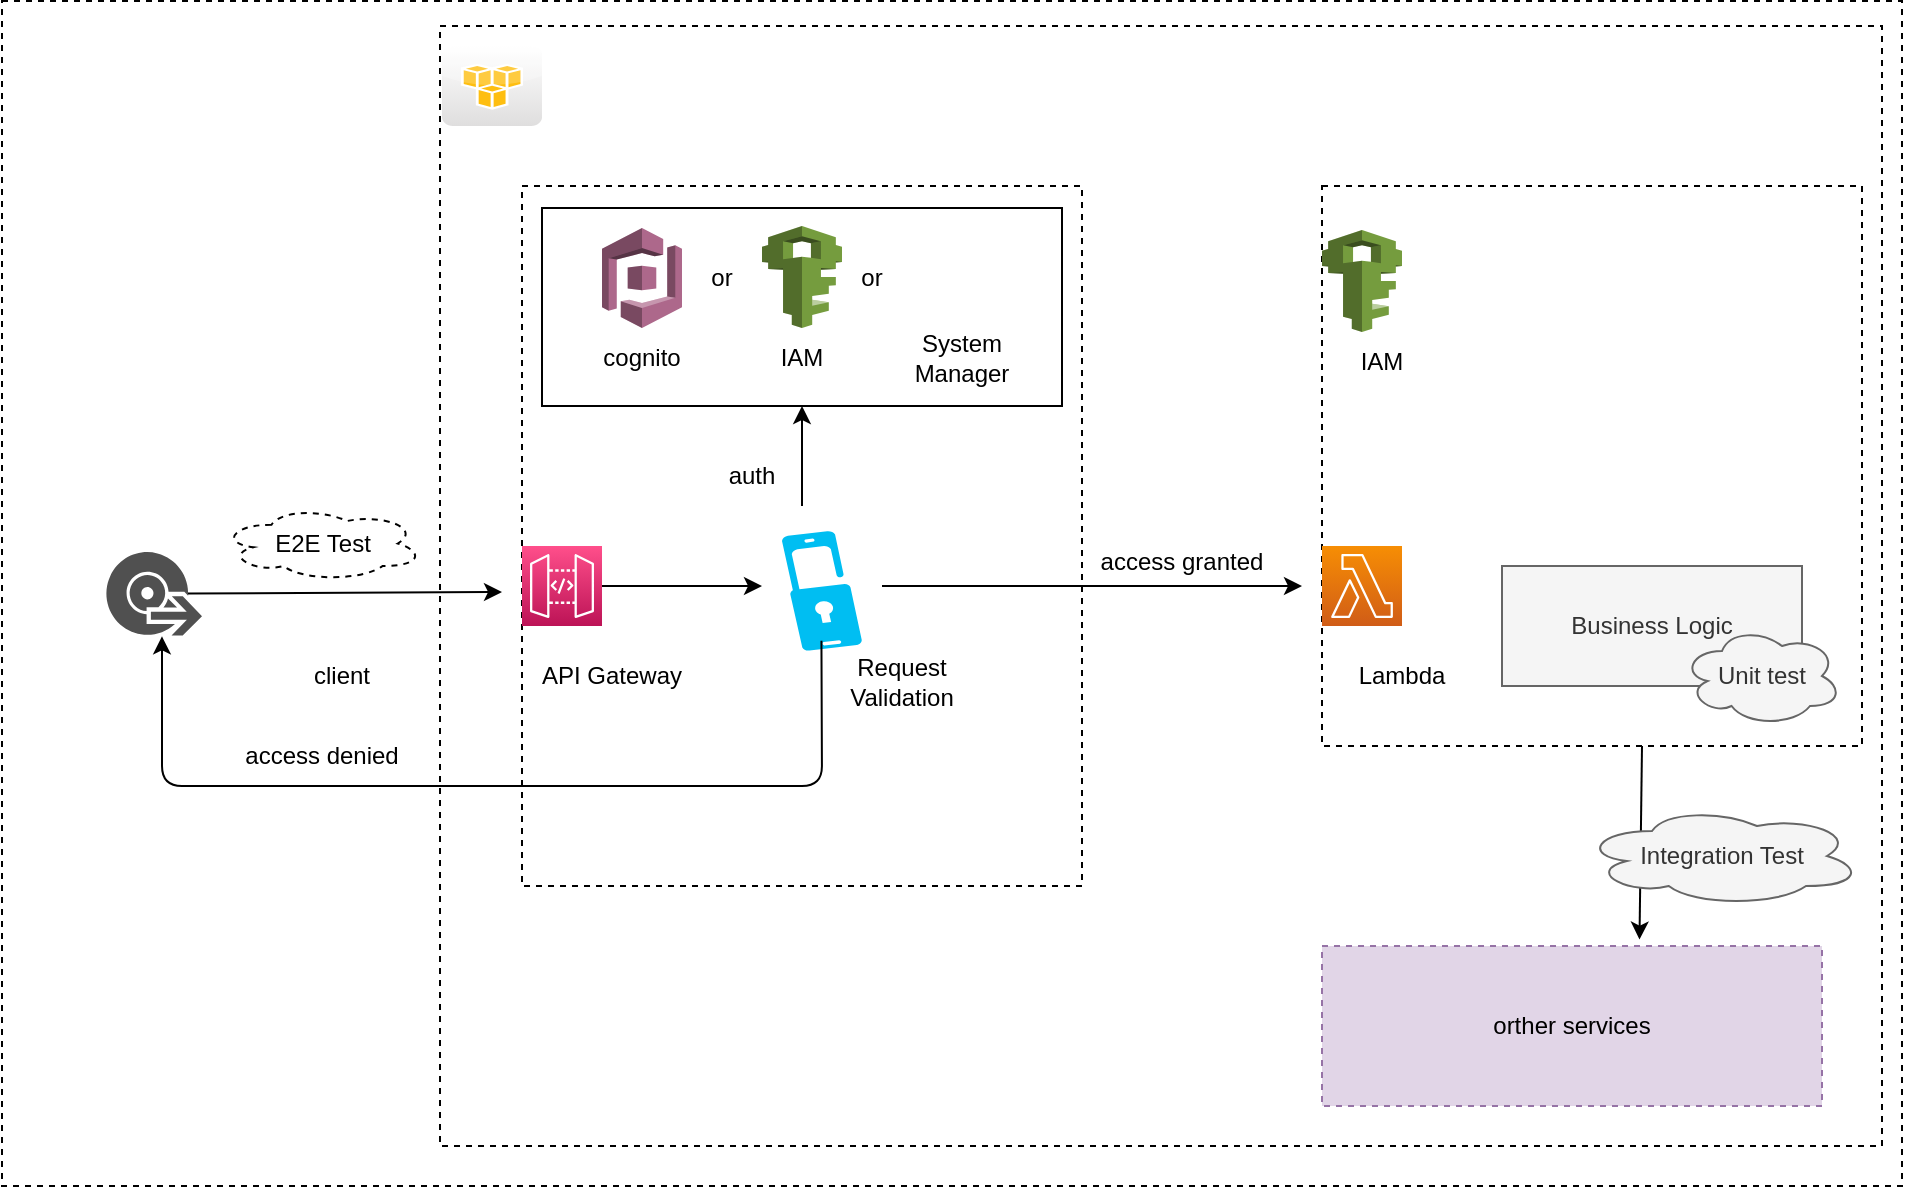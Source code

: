 <mxfile>
    <diagram id="NfX02L-r47V-rbyEfhdL" name="api-gateway-apis">
        <mxGraphModel dx="1938" dy="590" grid="1" gridSize="10" guides="1" tooltips="1" connect="1" arrows="1" fold="1" page="1" pageScale="1" pageWidth="850" pageHeight="1100" math="0" shadow="0">
            <root>
                <mxCell id="0"/>
                <mxCell id="1" parent="0"/>
                <mxCell id="dMo6eIqrZlNhnUzZI8Va-13" value="" style="rounded=0;whiteSpace=wrap;html=1;fillColor=default;dashed=1;" parent="1" vertex="1">
                    <mxGeometry x="-100" y="7.5" width="950" height="592.5" as="geometry"/>
                </mxCell>
                <mxCell id="dMo6eIqrZlNhnUzZI8Va-9" value="" style="rounded=0;whiteSpace=wrap;html=1;fillColor=none;dashed=1;" parent="1" vertex="1">
                    <mxGeometry x="160" y="100" width="280" height="350" as="geometry"/>
                </mxCell>
                <mxCell id="dMo6eIqrZlNhnUzZI8Va-1" value="" style="rounded=0;whiteSpace=wrap;html=1;fillColor=none;dashed=1;" parent="1" vertex="1">
                    <mxGeometry x="560" y="100" width="270" height="280" as="geometry"/>
                </mxCell>
                <mxCell id="NLai3ne8a5GMpxjhCFHL-25" value="" style="rounded=0;whiteSpace=wrap;html=1;fillColor=none;" parent="1" vertex="1">
                    <mxGeometry x="170" y="111" width="260" height="99" as="geometry"/>
                </mxCell>
                <mxCell id="NLai3ne8a5GMpxjhCFHL-1" value="" style="sketch=0;points=[[0,0,0],[0.25,0,0],[0.5,0,0],[0.75,0,0],[1,0,0],[0,1,0],[0.25,1,0],[0.5,1,0],[0.75,1,0],[1,1,0],[0,0.25,0],[0,0.5,0],[0,0.75,0],[1,0.25,0],[1,0.5,0],[1,0.75,0]];outlineConnect=0;fontColor=#232F3E;gradientColor=#FF4F8B;gradientDirection=north;fillColor=#BC1356;strokeColor=#ffffff;dashed=0;verticalLabelPosition=bottom;verticalAlign=top;align=center;html=1;fontSize=12;fontStyle=0;aspect=fixed;shape=mxgraph.aws4.resourceIcon;resIcon=mxgraph.aws4.api_gateway;" parent="1" vertex="1">
                    <mxGeometry x="160" y="280" width="40" height="40" as="geometry"/>
                </mxCell>
                <mxCell id="NLai3ne8a5GMpxjhCFHL-2" value="" style="sketch=0;points=[[0,0,0],[0.25,0,0],[0.5,0,0],[0.75,0,0],[1,0,0],[0,1,0],[0.25,1,0],[0.5,1,0],[0.75,1,0],[1,1,0],[0,0.25,0],[0,0.5,0],[0,0.75,0],[1,0.25,0],[1,0.5,0],[1,0.75,0]];outlineConnect=0;fontColor=#232F3E;gradientColor=#F78E04;gradientDirection=north;fillColor=#D05C17;strokeColor=#ffffff;dashed=0;verticalLabelPosition=bottom;verticalAlign=top;align=center;html=1;fontSize=12;fontStyle=0;aspect=fixed;shape=mxgraph.aws4.resourceIcon;resIcon=mxgraph.aws4.lambda;" parent="1" vertex="1">
                    <mxGeometry x="560" y="280" width="40" height="40" as="geometry"/>
                </mxCell>
                <mxCell id="NLai3ne8a5GMpxjhCFHL-3" value="" style="dashed=0;outlineConnect=0;html=1;align=center;labelPosition=center;verticalLabelPosition=bottom;verticalAlign=top;shape=mxgraph.webicons.aws;gradientColor=#DFDEDE" parent="1" vertex="1">
                    <mxGeometry x="120" y="30" width="50" height="40" as="geometry"/>
                </mxCell>
                <mxCell id="NLai3ne8a5GMpxjhCFHL-4" value="" style="outlineConnect=0;dashed=0;verticalLabelPosition=bottom;verticalAlign=top;align=center;html=1;shape=mxgraph.aws3.iam;fillColor=#759C3E;gradientColor=none;" parent="1" vertex="1">
                    <mxGeometry x="280" y="120" width="40" height="51" as="geometry"/>
                </mxCell>
                <mxCell id="NLai3ne8a5GMpxjhCFHL-5" value="" style="verticalLabelPosition=bottom;html=1;verticalAlign=top;align=center;strokeColor=none;fillColor=#00BEF2;shape=mxgraph.azure.multi_factor_authentication;pointerEvents=1;" parent="1" vertex="1">
                    <mxGeometry x="290" y="272.5" width="40" height="60" as="geometry"/>
                </mxCell>
                <mxCell id="NLai3ne8a5GMpxjhCFHL-6" value="" style="outlineConnect=0;dashed=0;verticalLabelPosition=bottom;verticalAlign=top;align=center;html=1;shape=mxgraph.aws3.cognito;fillColor=#AD688B;gradientColor=none;" parent="1" vertex="1">
                    <mxGeometry x="200" y="121" width="40" height="50" as="geometry"/>
                </mxCell>
                <mxCell id="NLai3ne8a5GMpxjhCFHL-7" value="API Gateway" style="text;html=1;strokeColor=none;fillColor=none;align=center;verticalAlign=middle;whiteSpace=wrap;rounded=0;" parent="1" vertex="1">
                    <mxGeometry x="150" y="330" width="110" height="30" as="geometry"/>
                </mxCell>
                <mxCell id="NLai3ne8a5GMpxjhCFHL-8" value="" style="sketch=0;pointerEvents=1;shadow=0;dashed=0;html=1;strokeColor=none;labelPosition=center;verticalLabelPosition=bottom;verticalAlign=top;align=center;fillColor=#505050;shape=mxgraph.mscae.intune.client_software" parent="1" vertex="1">
                    <mxGeometry x="-50" y="281.25" width="50" height="45" as="geometry"/>
                </mxCell>
                <mxCell id="NLai3ne8a5GMpxjhCFHL-9" value="client" style="text;html=1;strokeColor=none;fillColor=none;align=center;verticalAlign=middle;whiteSpace=wrap;rounded=0;" parent="1" vertex="1">
                    <mxGeometry x="40" y="330" width="60" height="30" as="geometry"/>
                </mxCell>
                <mxCell id="NLai3ne8a5GMpxjhCFHL-10" value="" style="endArrow=classic;html=1;exitX=0.86;exitY=0.5;exitDx=0;exitDy=0;exitPerimeter=0;" parent="1" source="NLai3ne8a5GMpxjhCFHL-8" edge="1">
                    <mxGeometry width="50" height="50" relative="1" as="geometry">
                        <mxPoint x="400" y="280" as="sourcePoint"/>
                        <mxPoint x="150" y="303" as="targetPoint"/>
                    </mxGeometry>
                </mxCell>
                <mxCell id="NLai3ne8a5GMpxjhCFHL-11" value="cognito" style="text;html=1;strokeColor=none;fillColor=none;align=center;verticalAlign=middle;whiteSpace=wrap;rounded=0;" parent="1" vertex="1">
                    <mxGeometry x="190" y="171" width="60" height="30" as="geometry"/>
                </mxCell>
                <mxCell id="NLai3ne8a5GMpxjhCFHL-12" value="IAM" style="text;html=1;strokeColor=none;fillColor=none;align=center;verticalAlign=middle;whiteSpace=wrap;rounded=0;" parent="1" vertex="1">
                    <mxGeometry x="270" y="171" width="60" height="30" as="geometry"/>
                </mxCell>
                <mxCell id="NLai3ne8a5GMpxjhCFHL-13" value="" style="shape=image;verticalLabelPosition=bottom;labelBackgroundColor=default;verticalAlign=top;aspect=fixed;imageAspect=0;image=https://graystum.com/content/images/2022/01/Screenshot-from-2022-01-08-13-31-10.png;" parent="1" vertex="1">
                    <mxGeometry x="360" y="122" width="39" height="39" as="geometry"/>
                </mxCell>
                <mxCell id="NLai3ne8a5GMpxjhCFHL-14" value="System Manager" style="text;html=1;strokeColor=none;fillColor=none;align=center;verticalAlign=middle;whiteSpace=wrap;rounded=0;" parent="1" vertex="1">
                    <mxGeometry x="349.5" y="171" width="60" height="30" as="geometry"/>
                </mxCell>
                <mxCell id="NLai3ne8a5GMpxjhCFHL-15" value="" style="endArrow=classic;html=1;exitX=1;exitY=0.5;exitDx=0;exitDy=0;exitPerimeter=0;" parent="1" source="NLai3ne8a5GMpxjhCFHL-1" edge="1">
                    <mxGeometry width="50" height="50" relative="1" as="geometry">
                        <mxPoint x="400" y="270" as="sourcePoint"/>
                        <mxPoint x="280" y="300" as="targetPoint"/>
                    </mxGeometry>
                </mxCell>
                <mxCell id="NLai3ne8a5GMpxjhCFHL-16" value="Request Validation" style="text;html=1;strokeColor=none;fillColor=none;align=center;verticalAlign=middle;whiteSpace=wrap;rounded=0;" parent="1" vertex="1">
                    <mxGeometry x="320" y="332.5" width="60" height="30" as="geometry"/>
                </mxCell>
                <mxCell id="NLai3ne8a5GMpxjhCFHL-17" value="Lambda" style="text;html=1;strokeColor=none;fillColor=none;align=center;verticalAlign=middle;whiteSpace=wrap;rounded=0;" parent="1" vertex="1">
                    <mxGeometry x="570" y="330" width="60" height="30" as="geometry"/>
                </mxCell>
                <mxCell id="NLai3ne8a5GMpxjhCFHL-18" value="" style="endArrow=classic;html=1;" parent="1" edge="1">
                    <mxGeometry width="50" height="50" relative="1" as="geometry">
                        <mxPoint x="340" y="300" as="sourcePoint"/>
                        <mxPoint x="550" y="300" as="targetPoint"/>
                    </mxGeometry>
                </mxCell>
                <mxCell id="NLai3ne8a5GMpxjhCFHL-19" value="or" style="text;html=1;strokeColor=none;fillColor=none;align=center;verticalAlign=middle;whiteSpace=wrap;rounded=0;" parent="1" vertex="1">
                    <mxGeometry x="230" y="131" width="60" height="30" as="geometry"/>
                </mxCell>
                <mxCell id="NLai3ne8a5GMpxjhCFHL-20" value="or" style="text;html=1;strokeColor=none;fillColor=none;align=center;verticalAlign=middle;whiteSpace=wrap;rounded=0;" parent="1" vertex="1">
                    <mxGeometry x="330" y="131" width="10" height="30" as="geometry"/>
                </mxCell>
                <mxCell id="NLai3ne8a5GMpxjhCFHL-21" value="" style="endArrow=classic;html=1;entryX=0.6;entryY=0.976;entryDx=0;entryDy=0;entryPerimeter=0;exitX=0.493;exitY=0.914;exitDx=0;exitDy=0;exitPerimeter=0;" parent="1" source="NLai3ne8a5GMpxjhCFHL-5" target="NLai3ne8a5GMpxjhCFHL-8" edge="1">
                    <mxGeometry width="50" height="50" relative="1" as="geometry">
                        <mxPoint x="250" y="300" as="sourcePoint"/>
                        <mxPoint x="300" y="250" as="targetPoint"/>
                        <Array as="points">
                            <mxPoint x="310" y="400"/>
                            <mxPoint x="-20" y="400"/>
                        </Array>
                    </mxGeometry>
                </mxCell>
                <mxCell id="NLai3ne8a5GMpxjhCFHL-22" value="access denied" style="text;html=1;strokeColor=none;fillColor=none;align=center;verticalAlign=middle;whiteSpace=wrap;rounded=0;" parent="1" vertex="1">
                    <mxGeometry x="-20" y="370" width="160" height="30" as="geometry"/>
                </mxCell>
                <mxCell id="NLai3ne8a5GMpxjhCFHL-23" value="access granted" style="text;html=1;strokeColor=none;fillColor=none;align=center;verticalAlign=middle;whiteSpace=wrap;rounded=0;" parent="1" vertex="1">
                    <mxGeometry x="409.5" y="272.5" width="160" height="30" as="geometry"/>
                </mxCell>
                <mxCell id="NLai3ne8a5GMpxjhCFHL-24" value="" style="endArrow=classic;html=1;" parent="1" edge="1">
                    <mxGeometry width="50" height="50" relative="1" as="geometry">
                        <mxPoint x="300" y="260" as="sourcePoint"/>
                        <mxPoint x="300" y="210" as="targetPoint"/>
                    </mxGeometry>
                </mxCell>
                <mxCell id="NLai3ne8a5GMpxjhCFHL-26" value="auth" style="text;html=1;strokeColor=none;fillColor=none;align=center;verticalAlign=middle;whiteSpace=wrap;rounded=0;" parent="1" vertex="1">
                    <mxGeometry x="250" y="230" width="50" height="30" as="geometry"/>
                </mxCell>
                <mxCell id="dMo6eIqrZlNhnUzZI8Va-3" value="Business Logic" style="rounded=0;whiteSpace=wrap;html=1;fillColor=#f5f5f5;fontColor=#333333;strokeColor=#666666;" parent="1" vertex="1">
                    <mxGeometry x="650" y="290" width="150" height="60" as="geometry"/>
                </mxCell>
                <mxCell id="dMo6eIqrZlNhnUzZI8Va-4" value="orther services" style="rounded=0;whiteSpace=wrap;html=1;fillColor=#e1d5e7;strokeColor=#9673a6;dashed=1;" parent="1" vertex="1">
                    <mxGeometry x="560" y="480" width="250" height="80" as="geometry"/>
                </mxCell>
                <mxCell id="dMo6eIqrZlNhnUzZI8Va-5" value="" style="outlineConnect=0;dashed=0;verticalLabelPosition=bottom;verticalAlign=top;align=center;html=1;shape=mxgraph.aws3.iam;fillColor=#759C3E;gradientColor=none;" parent="1" vertex="1">
                    <mxGeometry x="560" y="122" width="40" height="51" as="geometry"/>
                </mxCell>
                <mxCell id="dMo6eIqrZlNhnUzZI8Va-6" value="Unit test" style="ellipse;shape=cloud;whiteSpace=wrap;html=1;fillColor=#f5f5f5;fontColor=#333333;strokeColor=#666666;" parent="1" vertex="1">
                    <mxGeometry x="740" y="320" width="80" height="50" as="geometry"/>
                </mxCell>
                <mxCell id="dMo6eIqrZlNhnUzZI8Va-7" value="" style="endArrow=classic;html=1;entryX=0.635;entryY=-0.04;entryDx=0;entryDy=0;entryPerimeter=0;" parent="1" target="dMo6eIqrZlNhnUzZI8Va-4" edge="1">
                    <mxGeometry width="50" height="50" relative="1" as="geometry">
                        <mxPoint x="720" y="380" as="sourcePoint"/>
                        <mxPoint x="732" y="470" as="targetPoint"/>
                    </mxGeometry>
                </mxCell>
                <mxCell id="dMo6eIqrZlNhnUzZI8Va-8" value="Integration Test" style="ellipse;shape=cloud;whiteSpace=wrap;html=1;fillColor=#f5f5f5;fontColor=#333333;strokeColor=#666666;" parent="1" vertex="1">
                    <mxGeometry x="690" y="410" width="140" height="50" as="geometry"/>
                </mxCell>
                <mxCell id="dMo6eIqrZlNhnUzZI8Va-10" value="IAM" style="text;html=1;strokeColor=none;fillColor=none;align=center;verticalAlign=middle;whiteSpace=wrap;rounded=0;" parent="1" vertex="1">
                    <mxGeometry x="560" y="173" width="60" height="30" as="geometry"/>
                </mxCell>
                <mxCell id="dMo6eIqrZlNhnUzZI8Va-12" value="" style="rounded=0;whiteSpace=wrap;html=1;fillColor=none;dashed=1;" parent="1" vertex="1">
                    <mxGeometry x="119" y="20" width="721" height="560" as="geometry"/>
                </mxCell>
                <mxCell id="dMo6eIqrZlNhnUzZI8Va-14" value="E2E Test" style="ellipse;shape=cloud;whiteSpace=wrap;html=1;dashed=1;fillColor=default;" parent="1" vertex="1">
                    <mxGeometry x="9.5" y="260" width="101" height="37.5" as="geometry"/>
                </mxCell>
            </root>
        </mxGraphModel>
    </diagram>
</mxfile>